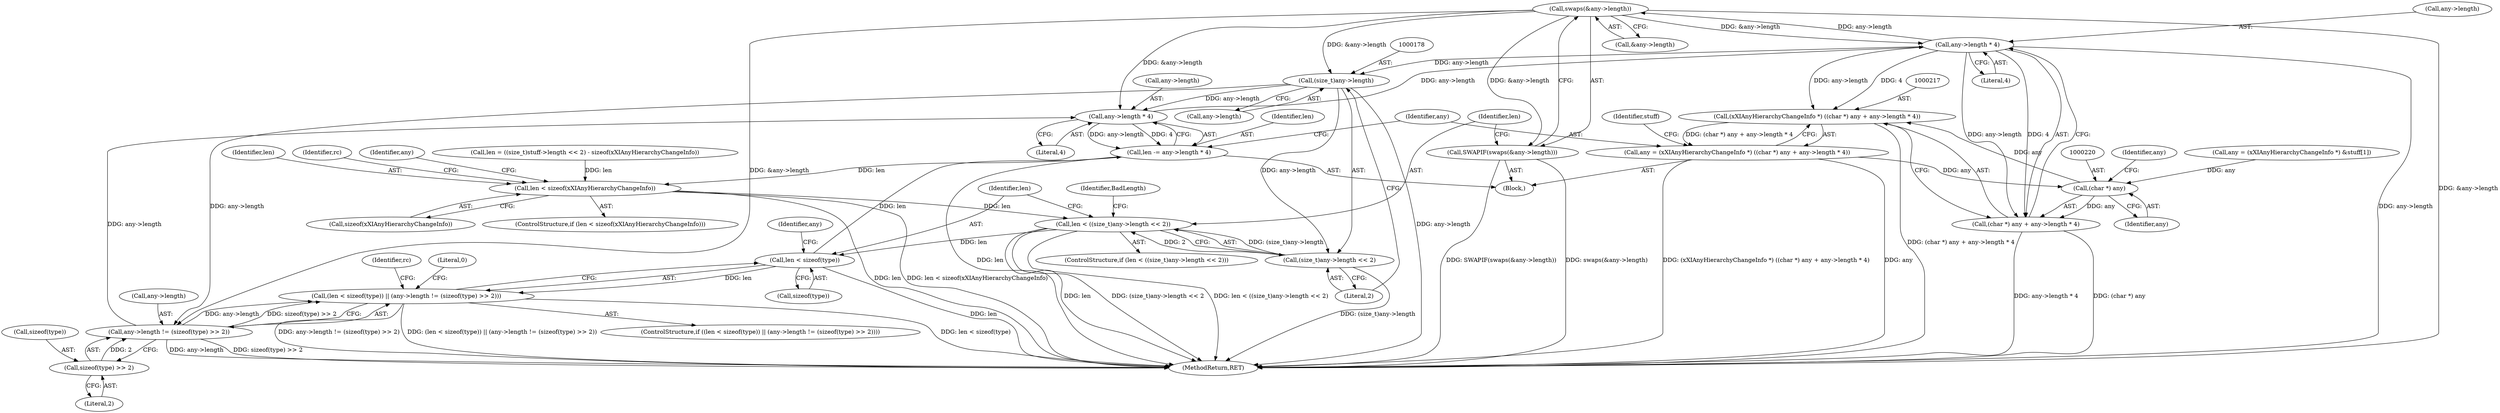 digraph "0_xserver_859b08d523307eebde7724fd1a0789c44813e821@pointer" {
"1000168" [label="(Call,swaps(&any->length))"];
"1000222" [label="(Call,any->length * 4)"];
"1000209" [label="(Call,any->length * 4)"];
"1000193" [label="(Call,any->length != (sizeof(type) >> 2))"];
"1000168" [label="(Call,swaps(&any->length))"];
"1000177" [label="(Call,(size_t)any->length)"];
"1000197" [label="(Call,sizeof(type) >> 2)"];
"1000167" [label="(Call,SWAPIF(swaps(&any->length)))"];
"1000176" [label="(Call,(size_t)any->length << 2)"];
"1000174" [label="(Call,len < ((size_t)any->length << 2))"];
"1000189" [label="(Call,len < sizeof(type))"];
"1000188" [label="(Call,(len < sizeof(type)) || (any->length != (sizeof(type) >> 2)))"];
"1000207" [label="(Call,len -= any->length * 4)"];
"1000152" [label="(Call,len < sizeof(xXIAnyHierarchyChangeInfo))"];
"1000216" [label="(Call,(xXIAnyHierarchyChangeInfo *) ((char *) any + any->length * 4))"];
"1000214" [label="(Call,any = (xXIAnyHierarchyChangeInfo *) ((char *) any + any->length * 4))"];
"1000219" [label="(Call,(char *) any)"];
"1000218" [label="(Call,(char *) any + any->length * 4)"];
"1000214" [label="(Call,any = (xXIAnyHierarchyChangeInfo *) ((char *) any + any->length * 4))"];
"1000193" [label="(Call,any->length != (sizeof(type) >> 2))"];
"1000219" [label="(Call,(char *) any)"];
"1000218" [label="(Call,(char *) any + any->length * 4)"];
"1000213" [label="(Literal,4)"];
"1000175" [label="(Identifier,len)"];
"1000232" [label="(MethodReturn,RET)"];
"1000200" [label="(Literal,2)"];
"1000158" [label="(Identifier,rc)"];
"1000207" [label="(Call,len -= any->length * 4)"];
"1000165" [label="(Identifier,any)"];
"1000169" [label="(Call,&any->length)"];
"1000216" [label="(Call,(xXIAnyHierarchyChangeInfo *) ((char *) any + any->length * 4))"];
"1000208" [label="(Identifier,len)"];
"1000203" [label="(Identifier,rc)"];
"1000125" [label="(Call,len = ((size_t)stuff->length << 2) - sizeof(xXIAnyHierarchyChangeInfo))"];
"1000167" [label="(Call,SWAPIF(swaps(&any->length)))"];
"1000224" [label="(Identifier,any)"];
"1000210" [label="(Call,any->length)"];
"1000173" [label="(ControlStructure,if (len < ((size_t)any->length << 2)))"];
"1000189" [label="(Call,len < sizeof(type))"];
"1000206" [label="(Literal,0)"];
"1000153" [label="(Identifier,len)"];
"1000226" [label="(Literal,4)"];
"1000176" [label="(Call,(size_t)any->length << 2)"];
"1000174" [label="(Call,len < ((size_t)any->length << 2))"];
"1000150" [label="(Block,)"];
"1000215" [label="(Identifier,any)"];
"1000168" [label="(Call,swaps(&any->length))"];
"1000198" [label="(Call,sizeof(type))"];
"1000222" [label="(Call,any->length * 4)"];
"1000209" [label="(Call,any->length * 4)"];
"1000187" [label="(ControlStructure,if ((len < sizeof(type)) || (any->length != (sizeof(type) >> 2))))"];
"1000188" [label="(Call,(len < sizeof(type)) || (any->length != (sizeof(type) >> 2)))"];
"1000184" [label="(Identifier,BadLength)"];
"1000191" [label="(Call,sizeof(type))"];
"1000223" [label="(Call,any->length)"];
"1000190" [label="(Identifier,len)"];
"1000177" [label="(Call,(size_t)any->length)"];
"1000152" [label="(Call,len < sizeof(xXIAnyHierarchyChangeInfo))"];
"1000182" [label="(Literal,2)"];
"1000197" [label="(Call,sizeof(type) >> 2)"];
"1000179" [label="(Call,any->length)"];
"1000195" [label="(Identifier,any)"];
"1000137" [label="(Call,any = (xXIAnyHierarchyChangeInfo *) &stuff[1])"];
"1000148" [label="(Identifier,stuff)"];
"1000154" [label="(Call,sizeof(xXIAnyHierarchyChangeInfo))"];
"1000221" [label="(Identifier,any)"];
"1000194" [label="(Call,any->length)"];
"1000151" [label="(ControlStructure,if (len < sizeof(xXIAnyHierarchyChangeInfo)))"];
"1000168" -> "1000167"  [label="AST: "];
"1000168" -> "1000169"  [label="CFG: "];
"1000169" -> "1000168"  [label="AST: "];
"1000167" -> "1000168"  [label="CFG: "];
"1000168" -> "1000232"  [label="DDG: &any->length"];
"1000168" -> "1000167"  [label="DDG: &any->length"];
"1000222" -> "1000168"  [label="DDG: any->length"];
"1000168" -> "1000177"  [label="DDG: &any->length"];
"1000168" -> "1000193"  [label="DDG: &any->length"];
"1000168" -> "1000209"  [label="DDG: &any->length"];
"1000168" -> "1000222"  [label="DDG: &any->length"];
"1000222" -> "1000218"  [label="AST: "];
"1000222" -> "1000226"  [label="CFG: "];
"1000223" -> "1000222"  [label="AST: "];
"1000226" -> "1000222"  [label="AST: "];
"1000218" -> "1000222"  [label="CFG: "];
"1000222" -> "1000232"  [label="DDG: any->length"];
"1000222" -> "1000177"  [label="DDG: any->length"];
"1000222" -> "1000216"  [label="DDG: any->length"];
"1000222" -> "1000216"  [label="DDG: 4"];
"1000222" -> "1000218"  [label="DDG: any->length"];
"1000222" -> "1000218"  [label="DDG: 4"];
"1000209" -> "1000222"  [label="DDG: any->length"];
"1000209" -> "1000207"  [label="AST: "];
"1000209" -> "1000213"  [label="CFG: "];
"1000210" -> "1000209"  [label="AST: "];
"1000213" -> "1000209"  [label="AST: "];
"1000207" -> "1000209"  [label="CFG: "];
"1000209" -> "1000207"  [label="DDG: any->length"];
"1000209" -> "1000207"  [label="DDG: 4"];
"1000193" -> "1000209"  [label="DDG: any->length"];
"1000177" -> "1000209"  [label="DDG: any->length"];
"1000193" -> "1000188"  [label="AST: "];
"1000193" -> "1000197"  [label="CFG: "];
"1000194" -> "1000193"  [label="AST: "];
"1000197" -> "1000193"  [label="AST: "];
"1000188" -> "1000193"  [label="CFG: "];
"1000193" -> "1000232"  [label="DDG: any->length"];
"1000193" -> "1000232"  [label="DDG: sizeof(type) >> 2"];
"1000193" -> "1000188"  [label="DDG: any->length"];
"1000193" -> "1000188"  [label="DDG: sizeof(type) >> 2"];
"1000177" -> "1000193"  [label="DDG: any->length"];
"1000197" -> "1000193"  [label="DDG: 2"];
"1000177" -> "1000176"  [label="AST: "];
"1000177" -> "1000179"  [label="CFG: "];
"1000178" -> "1000177"  [label="AST: "];
"1000179" -> "1000177"  [label="AST: "];
"1000182" -> "1000177"  [label="CFG: "];
"1000177" -> "1000232"  [label="DDG: any->length"];
"1000177" -> "1000176"  [label="DDG: any->length"];
"1000197" -> "1000200"  [label="CFG: "];
"1000198" -> "1000197"  [label="AST: "];
"1000200" -> "1000197"  [label="AST: "];
"1000167" -> "1000150"  [label="AST: "];
"1000175" -> "1000167"  [label="CFG: "];
"1000167" -> "1000232"  [label="DDG: swaps(&any->length)"];
"1000167" -> "1000232"  [label="DDG: SWAPIF(swaps(&any->length))"];
"1000176" -> "1000174"  [label="AST: "];
"1000176" -> "1000182"  [label="CFG: "];
"1000182" -> "1000176"  [label="AST: "];
"1000174" -> "1000176"  [label="CFG: "];
"1000176" -> "1000232"  [label="DDG: (size_t)any->length"];
"1000176" -> "1000174"  [label="DDG: (size_t)any->length"];
"1000176" -> "1000174"  [label="DDG: 2"];
"1000174" -> "1000173"  [label="AST: "];
"1000175" -> "1000174"  [label="AST: "];
"1000184" -> "1000174"  [label="CFG: "];
"1000190" -> "1000174"  [label="CFG: "];
"1000174" -> "1000232"  [label="DDG: (size_t)any->length << 2"];
"1000174" -> "1000232"  [label="DDG: len < ((size_t)any->length << 2)"];
"1000174" -> "1000232"  [label="DDG: len"];
"1000152" -> "1000174"  [label="DDG: len"];
"1000174" -> "1000189"  [label="DDG: len"];
"1000189" -> "1000188"  [label="AST: "];
"1000189" -> "1000191"  [label="CFG: "];
"1000190" -> "1000189"  [label="AST: "];
"1000191" -> "1000189"  [label="AST: "];
"1000195" -> "1000189"  [label="CFG: "];
"1000188" -> "1000189"  [label="CFG: "];
"1000189" -> "1000232"  [label="DDG: len"];
"1000189" -> "1000188"  [label="DDG: len"];
"1000189" -> "1000207"  [label="DDG: len"];
"1000188" -> "1000187"  [label="AST: "];
"1000206" -> "1000188"  [label="CFG: "];
"1000203" -> "1000188"  [label="CFG: "];
"1000188" -> "1000232"  [label="DDG: (len < sizeof(type)) || (any->length != (sizeof(type) >> 2))"];
"1000188" -> "1000232"  [label="DDG: len < sizeof(type)"];
"1000188" -> "1000232"  [label="DDG: any->length != (sizeof(type) >> 2)"];
"1000207" -> "1000150"  [label="AST: "];
"1000208" -> "1000207"  [label="AST: "];
"1000215" -> "1000207"  [label="CFG: "];
"1000207" -> "1000232"  [label="DDG: len"];
"1000207" -> "1000152"  [label="DDG: len"];
"1000152" -> "1000151"  [label="AST: "];
"1000152" -> "1000154"  [label="CFG: "];
"1000153" -> "1000152"  [label="AST: "];
"1000154" -> "1000152"  [label="AST: "];
"1000158" -> "1000152"  [label="CFG: "];
"1000165" -> "1000152"  [label="CFG: "];
"1000152" -> "1000232"  [label="DDG: len < sizeof(xXIAnyHierarchyChangeInfo)"];
"1000152" -> "1000232"  [label="DDG: len"];
"1000125" -> "1000152"  [label="DDG: len"];
"1000216" -> "1000214"  [label="AST: "];
"1000216" -> "1000218"  [label="CFG: "];
"1000217" -> "1000216"  [label="AST: "];
"1000218" -> "1000216"  [label="AST: "];
"1000214" -> "1000216"  [label="CFG: "];
"1000216" -> "1000232"  [label="DDG: (char *) any + any->length * 4"];
"1000216" -> "1000214"  [label="DDG: (char *) any + any->length * 4"];
"1000219" -> "1000216"  [label="DDG: any"];
"1000214" -> "1000150"  [label="AST: "];
"1000215" -> "1000214"  [label="AST: "];
"1000148" -> "1000214"  [label="CFG: "];
"1000214" -> "1000232"  [label="DDG: (xXIAnyHierarchyChangeInfo *) ((char *) any + any->length * 4)"];
"1000214" -> "1000232"  [label="DDG: any"];
"1000214" -> "1000219"  [label="DDG: any"];
"1000219" -> "1000218"  [label="AST: "];
"1000219" -> "1000221"  [label="CFG: "];
"1000220" -> "1000219"  [label="AST: "];
"1000221" -> "1000219"  [label="AST: "];
"1000224" -> "1000219"  [label="CFG: "];
"1000219" -> "1000218"  [label="DDG: any"];
"1000137" -> "1000219"  [label="DDG: any"];
"1000218" -> "1000232"  [label="DDG: (char *) any"];
"1000218" -> "1000232"  [label="DDG: any->length * 4"];
}
